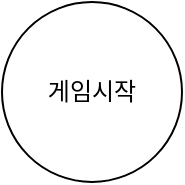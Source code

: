 <mxfile version="14.7.0" type="device"><diagram id="y5pIGZDwF5jKSpL7wTRh" name="Page-1"><mxGraphModel dx="1038" dy="548" grid="1" gridSize="10" guides="1" tooltips="1" connect="1" arrows="1" fold="1" page="1" pageScale="1" pageWidth="827" pageHeight="1169" math="0" shadow="0"><root><mxCell id="0"/><mxCell id="1" parent="0"/><mxCell id="WhdexjjyRXHI0LRJll9x-1" value="게임시작" style="ellipse;whiteSpace=wrap;html=1;aspect=fixed;" vertex="1" parent="1"><mxGeometry x="30" y="10" width="90" height="90" as="geometry"/></mxCell></root></mxGraphModel></diagram></mxfile>